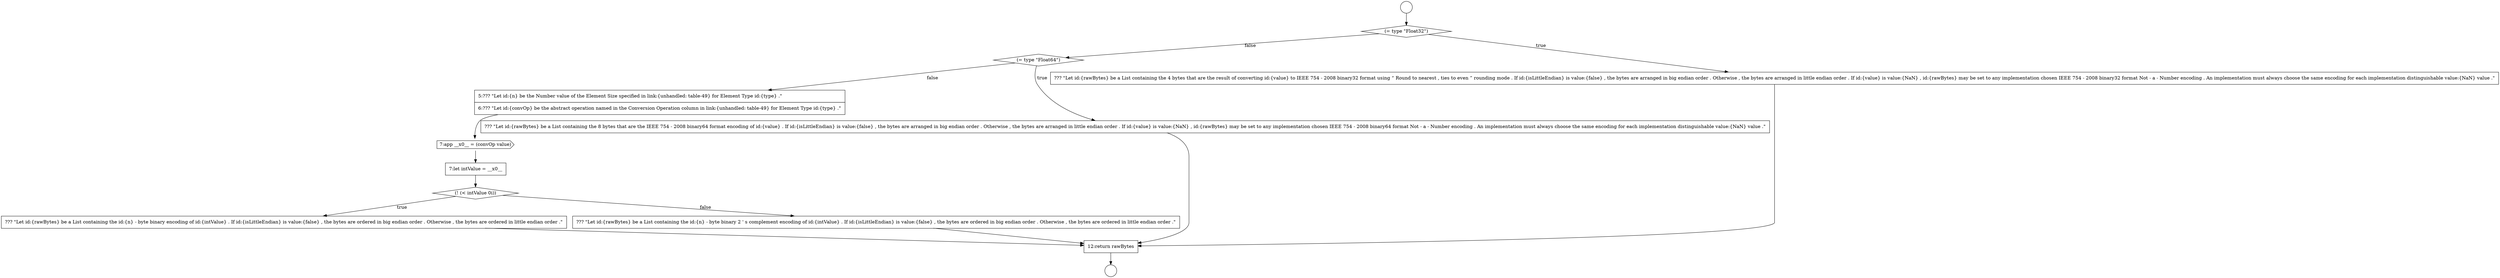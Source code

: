 digraph {
  node15706 [shape=circle label=" " color="black" fillcolor="white" style=filled]
  node15716 [shape=none, margin=0, label=<<font color="black">
    <table border="0" cellborder="1" cellspacing="0" cellpadding="10">
      <tr><td align="left">??? &quot;Let id:{rawBytes} be a List containing the id:{n} - byte binary encoding of id:{intValue} . If id:{isLittleEndian} is value:{false} , the bytes are ordered in big endian order . Otherwise , the bytes are ordered in little endian order .&quot;</td></tr>
    </table>
  </font>> color="black" fillcolor="white" style=filled]
  node15714 [shape=none, margin=0, label=<<font color="black">
    <table border="0" cellborder="1" cellspacing="0" cellpadding="10">
      <tr><td align="left">7:let intValue = __x0__</td></tr>
    </table>
  </font>> color="black" fillcolor="white" style=filled]
  node15713 [shape=cds, label=<<font color="black">7:app __x0__ = (convOp value)</font>> color="black" fillcolor="white" style=filled]
  node15717 [shape=none, margin=0, label=<<font color="black">
    <table border="0" cellborder="1" cellspacing="0" cellpadding="10">
      <tr><td align="left">??? &quot;Let id:{rawBytes} be a List containing the id:{n} - byte binary 2 ' s complement encoding of id:{intValue} . If id:{isLittleEndian} is value:{false} , the bytes are ordered in big endian order . Otherwise , the bytes are ordered in little endian order .&quot;</td></tr>
    </table>
  </font>> color="black" fillcolor="white" style=filled]
  node15712 [shape=none, margin=0, label=<<font color="black">
    <table border="0" cellborder="1" cellspacing="0" cellpadding="10">
      <tr><td align="left">5:??? &quot;Let id:{n} be the Number value of the Element Size specified in link:{unhandled: table-49} for Element Type id:{type} .&quot;</td></tr>
      <tr><td align="left">6:??? &quot;Let id:{convOp} be the abstract operation named in the Conversion Operation column in link:{unhandled: table-49} for Element Type id:{type} .&quot;</td></tr>
    </table>
  </font>> color="black" fillcolor="white" style=filled]
  node15710 [shape=diamond, label=<<font color="black">(= type &quot;Float64&quot;)</font>> color="black" fillcolor="white" style=filled]
  node15707 [shape=circle label=" " color="black" fillcolor="white" style=filled]
  node15715 [shape=diamond, label=<<font color="black">(! (&lt; intValue 0i))</font>> color="black" fillcolor="white" style=filled]
  node15718 [shape=none, margin=0, label=<<font color="black">
    <table border="0" cellborder="1" cellspacing="0" cellpadding="10">
      <tr><td align="left">12:return rawBytes</td></tr>
    </table>
  </font>> color="black" fillcolor="white" style=filled]
  node15708 [shape=diamond, label=<<font color="black">(= type &quot;Float32&quot;)</font>> color="black" fillcolor="white" style=filled]
  node15711 [shape=none, margin=0, label=<<font color="black">
    <table border="0" cellborder="1" cellspacing="0" cellpadding="10">
      <tr><td align="left">??? &quot;Let id:{rawBytes} be a List containing the 8 bytes that are the IEEE 754 - 2008 binary64 format encoding of id:{value} . If id:{isLittleEndian} is value:{false} , the bytes are arranged in big endian order . Otherwise , the bytes are arranged in little endian order . If id:{value} is value:{NaN} , id:{rawBytes} may be set to any implementation chosen IEEE 754 - 2008 binary64 format Not - a - Number encoding . An implementation must always choose the same encoding for each implementation distinguishable value:{NaN} value .&quot;</td></tr>
    </table>
  </font>> color="black" fillcolor="white" style=filled]
  node15709 [shape=none, margin=0, label=<<font color="black">
    <table border="0" cellborder="1" cellspacing="0" cellpadding="10">
      <tr><td align="left">??? &quot;Let id:{rawBytes} be a List containing the 4 bytes that are the result of converting id:{value} to IEEE 754 - 2008 binary32 format using &ldquo; Round to nearest , ties to even &rdquo; rounding mode . If id:{isLittleEndian} is value:{false} , the bytes are arranged in big endian order . Otherwise , the bytes are arranged in little endian order . If id:{value} is value:{NaN} , id:{rawBytes} may be set to any implementation chosen IEEE 754 - 2008 binary32 format Not - a - Number encoding . An implementation must always choose the same encoding for each implementation distinguishable value:{NaN} value .&quot;</td></tr>
    </table>
  </font>> color="black" fillcolor="white" style=filled]
  node15716 -> node15718 [ color="black"]
  node15712 -> node15713 [ color="black"]
  node15708 -> node15709 [label=<<font color="black">true</font>> color="black"]
  node15708 -> node15710 [label=<<font color="black">false</font>> color="black"]
  node15710 -> node15711 [label=<<font color="black">true</font>> color="black"]
  node15710 -> node15712 [label=<<font color="black">false</font>> color="black"]
  node15714 -> node15715 [ color="black"]
  node15715 -> node15716 [label=<<font color="black">true</font>> color="black"]
  node15715 -> node15717 [label=<<font color="black">false</font>> color="black"]
  node15718 -> node15707 [ color="black"]
  node15711 -> node15718 [ color="black"]
  node15709 -> node15718 [ color="black"]
  node15713 -> node15714 [ color="black"]
  node15717 -> node15718 [ color="black"]
  node15706 -> node15708 [ color="black"]
}
